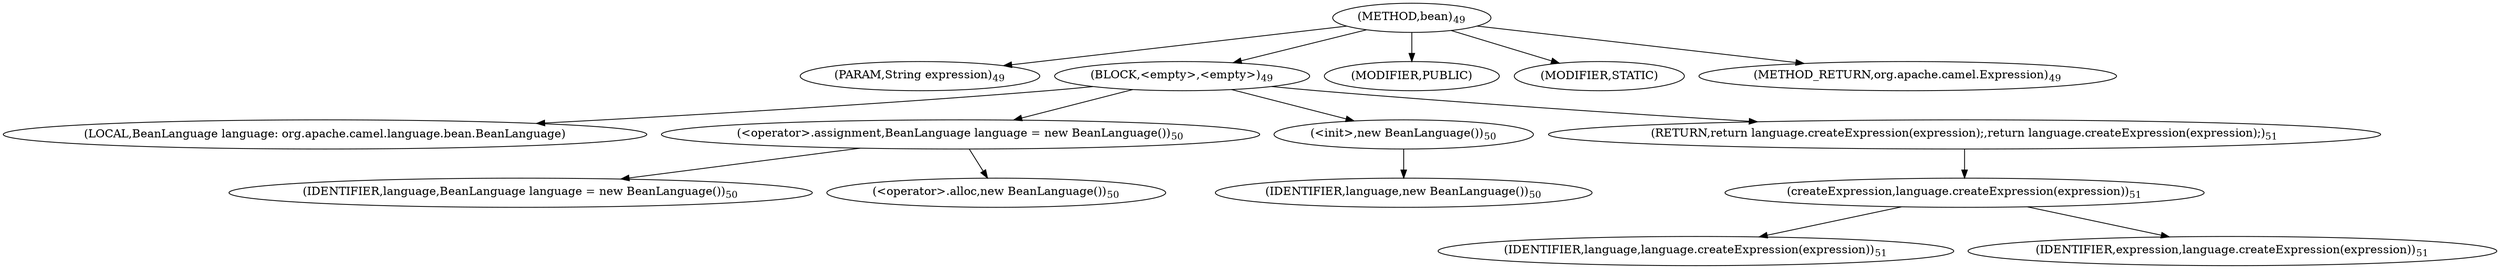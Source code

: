 digraph "bean" {  
"27" [label = <(METHOD,bean)<SUB>49</SUB>> ]
"28" [label = <(PARAM,String expression)<SUB>49</SUB>> ]
"29" [label = <(BLOCK,&lt;empty&gt;,&lt;empty&gt;)<SUB>49</SUB>> ]
"4" [label = <(LOCAL,BeanLanguage language: org.apache.camel.language.bean.BeanLanguage)> ]
"30" [label = <(&lt;operator&gt;.assignment,BeanLanguage language = new BeanLanguage())<SUB>50</SUB>> ]
"31" [label = <(IDENTIFIER,language,BeanLanguage language = new BeanLanguage())<SUB>50</SUB>> ]
"32" [label = <(&lt;operator&gt;.alloc,new BeanLanguage())<SUB>50</SUB>> ]
"33" [label = <(&lt;init&gt;,new BeanLanguage())<SUB>50</SUB>> ]
"3" [label = <(IDENTIFIER,language,new BeanLanguage())<SUB>50</SUB>> ]
"34" [label = <(RETURN,return language.createExpression(expression);,return language.createExpression(expression);)<SUB>51</SUB>> ]
"35" [label = <(createExpression,language.createExpression(expression))<SUB>51</SUB>> ]
"36" [label = <(IDENTIFIER,language,language.createExpression(expression))<SUB>51</SUB>> ]
"37" [label = <(IDENTIFIER,expression,language.createExpression(expression))<SUB>51</SUB>> ]
"38" [label = <(MODIFIER,PUBLIC)> ]
"39" [label = <(MODIFIER,STATIC)> ]
"40" [label = <(METHOD_RETURN,org.apache.camel.Expression)<SUB>49</SUB>> ]
  "27" -> "28" 
  "27" -> "29" 
  "27" -> "38" 
  "27" -> "39" 
  "27" -> "40" 
  "29" -> "4" 
  "29" -> "30" 
  "29" -> "33" 
  "29" -> "34" 
  "30" -> "31" 
  "30" -> "32" 
  "33" -> "3" 
  "34" -> "35" 
  "35" -> "36" 
  "35" -> "37" 
}
